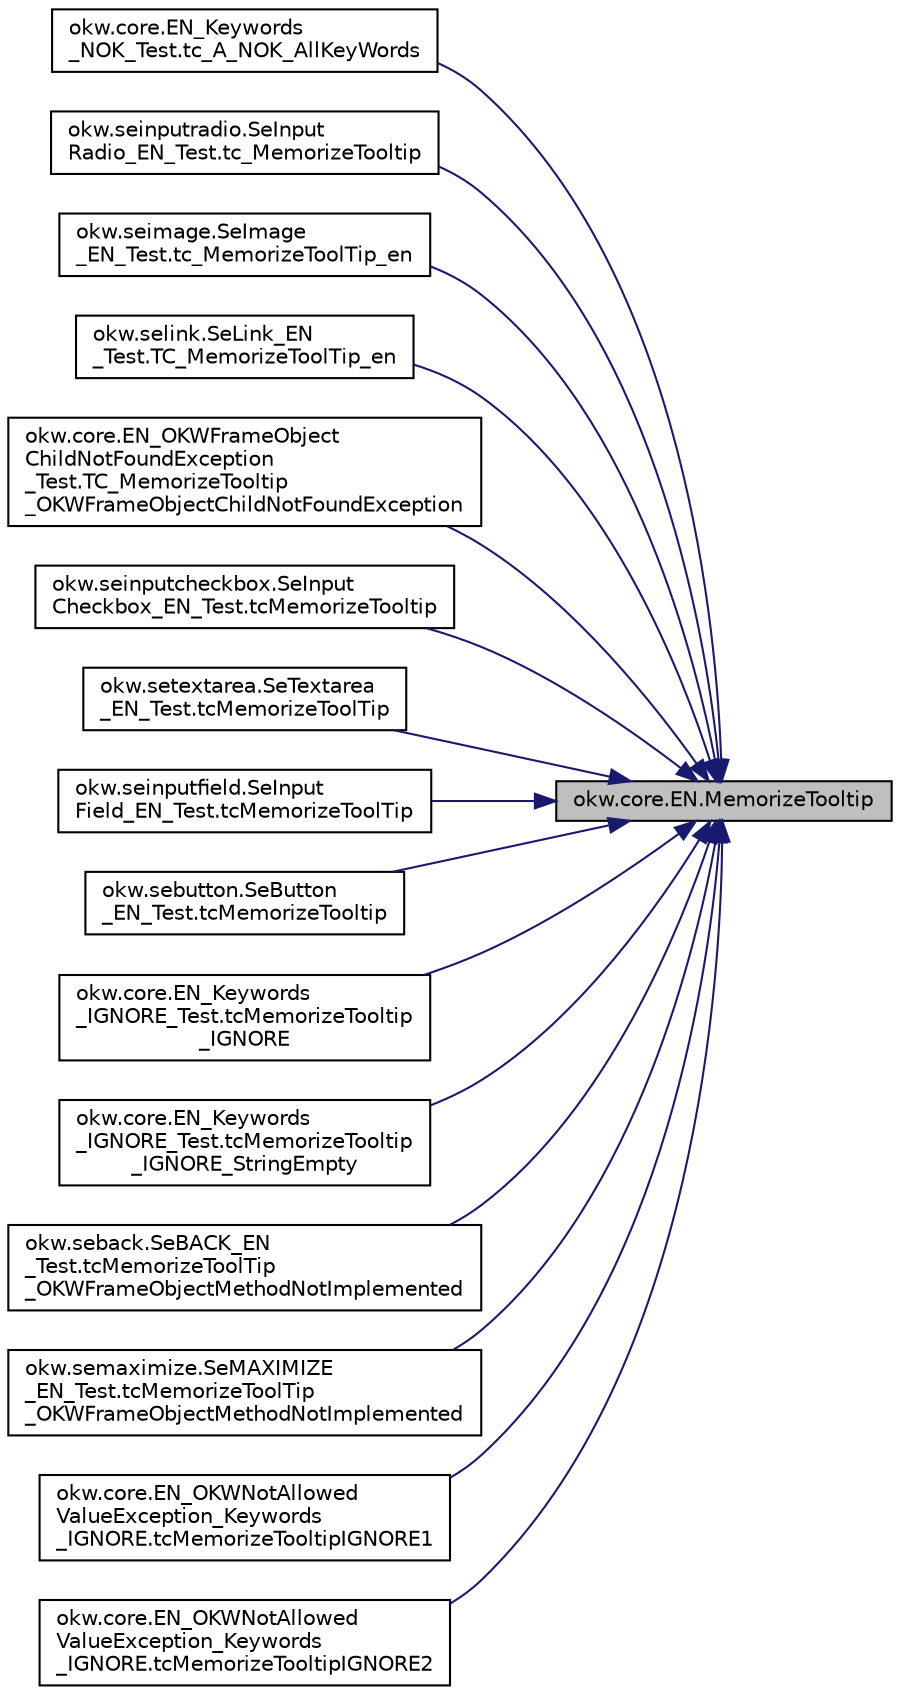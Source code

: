 digraph "okw.core.EN.MemorizeTooltip"
{
 // INTERACTIVE_SVG=YES
 // LATEX_PDF_SIZE
  edge [fontname="Helvetica",fontsize="10",labelfontname="Helvetica",labelfontsize="10"];
  node [fontname="Helvetica",fontsize="10",shape=record];
  rankdir="RL";
  Node1 [label="okw.core.EN.MemorizeTooltip",height=0.2,width=0.4,color="black", fillcolor="grey75", style="filled", fontcolor="black",tooltip="Dokumentiert den Tooltip-Text (Kurzinformation) des gegebenen Objekts."];
  Node1 -> Node2 [dir="back",color="midnightblue",fontsize="10",style="solid",fontname="Helvetica"];
  Node2 [label="okw.core.EN_Keywords\l_NOK_Test.tc_A_NOK_AllKeyWords",height=0.2,width=0.4,color="black", fillcolor="white", style="filled",URL="$classokw_1_1core_1_1_e_n___keywords___n_o_k___test.html#accf1c3d2b1258a59b77ae759a7ee0aeb",tooltip="Prüft methoden aufruf für einen einfachen Click."];
  Node1 -> Node3 [dir="back",color="midnightblue",fontsize="10",style="solid",fontname="Helvetica"];
  Node3 [label="okw.seinputradio.SeInput\lRadio_EN_Test.tc_MemorizeTooltip",height=0.2,width=0.4,color="black", fillcolor="white", style="filled",URL="$classokw_1_1seinputradio_1_1_se_input_radio___e_n___test.html#afb604cf837a1c8796b5bf407afa925dc",tooltip="Test des Schlüsselwortes MemorizeTooltip für den GUI-Adapter SeInputRadio."];
  Node1 -> Node4 [dir="back",color="midnightblue",fontsize="10",style="solid",fontname="Helvetica"];
  Node4 [label="okw.seimage.SeImage\l_EN_Test.tc_MemorizeToolTip_en",height=0.2,width=0.4,color="black", fillcolor="white", style="filled",URL="$classokw_1_1seimage_1_1_se_image___e_n___test.html#ad895a2954f710f5114495a2b8451d209",tooltip="Prüft die Methode MemorizeToolTip."];
  Node1 -> Node5 [dir="back",color="midnightblue",fontsize="10",style="solid",fontname="Helvetica"];
  Node5 [label="okw.selink.SeLink_EN\l_Test.TC_MemorizeToolTip_en",height=0.2,width=0.4,color="black", fillcolor="white", style="filled",URL="$classokw_1_1selink_1_1_se_link___e_n___test.html#a14677639be6ca56d3d86ab44078ba87b",tooltip="Prüft die Methode SeLink.MemorizeToolTip."];
  Node1 -> Node6 [dir="back",color="midnightblue",fontsize="10",style="solid",fontname="Helvetica"];
  Node6 [label="okw.core.EN_OKWFrameObject\lChildNotFoundException\l_Test.TC_MemorizeTooltip\l_OKWFrameObjectChildNotFoundException",height=0.2,width=0.4,color="black", fillcolor="white", style="filled",URL="$classokw_1_1core_1_1_e_n___o_k_w_frame_object_child_not_found_exception___test.html#ac0e58cad73e1bdbebf4c93580fba664a",tooltip="Prüft ob die Ausnahme OKWFrameObjectChildNotFoundException durch okw.core.OK.MemorizeTooltip(String,..."];
  Node1 -> Node7 [dir="back",color="midnightblue",fontsize="10",style="solid",fontname="Helvetica"];
  Node7 [label="okw.seinputcheckbox.SeInput\lCheckbox_EN_Test.tcMemorizeTooltip",height=0.2,width=0.4,color="black", fillcolor="white", style="filled",URL="$classokw_1_1seinputcheckbox_1_1_se_input_checkbox___e_n___test.html#a9e241bb878defd173ffdfb255af8e0b0",tooltip="Speichert ob ein vorhandenes objekt existiert."];
  Node1 -> Node8 [dir="back",color="midnightblue",fontsize="10",style="solid",fontname="Helvetica"];
  Node8 [label="okw.setextarea.SeTextarea\l_EN_Test.tcMemorizeToolTip",height=0.2,width=0.4,color="black", fillcolor="white", style="filled",URL="$classokw_1_1setextarea_1_1_se_textarea___e_n___test.html#aee328988a47951ca07192e6353110378",tooltip="Testet das Schlüsselwort MemorizeToolTip( FN, MemKey ) eines SeInputText Prüfen."];
  Node1 -> Node9 [dir="back",color="midnightblue",fontsize="10",style="solid",fontname="Helvetica"];
  Node9 [label="okw.seinputfield.SeInput\lField_EN_Test.tcMemorizeToolTip",height=0.2,width=0.4,color="black", fillcolor="white", style="filled",URL="$classokw_1_1seinputfield_1_1_se_input_field___e_n___test.html#afb0fedeb9414b26f921bc6d275ccf733",tooltip="Teste das Schlüsselwort MemorizeTooltip( FN, MemKey ) eines SeInputText Prüfen."];
  Node1 -> Node10 [dir="back",color="midnightblue",fontsize="10",style="solid",fontname="Helvetica"];
  Node10 [label="okw.sebutton.SeButton\l_EN_Test.tcMemorizeTooltip",height=0.2,width=0.4,color="black", fillcolor="white", style="filled",URL="$classokw_1_1sebutton_1_1_se_button___e_n___test.html#a1b7d1fcec9c0ebb613c49937dd65b058",tooltip="Test des Schlüsselwortes MemorizeTooltip für den GUI-Adapter SeButton."];
  Node1 -> Node11 [dir="back",color="midnightblue",fontsize="10",style="solid",fontname="Helvetica"];
  Node11 [label="okw.core.EN_Keywords\l_IGNORE_Test.tcMemorizeTooltip\l_IGNORE",height=0.2,width=0.4,color="black", fillcolor="white", style="filled",URL="$classokw_1_1core_1_1_e_n___keywords___i_g_n_o_r_e___test.html#a7facb8d1335211bcf071b3d6259aed66",tooltip=" "];
  Node1 -> Node12 [dir="back",color="midnightblue",fontsize="10",style="solid",fontname="Helvetica"];
  Node12 [label="okw.core.EN_Keywords\l_IGNORE_Test.tcMemorizeTooltip\l_IGNORE_StringEmpty",height=0.2,width=0.4,color="black", fillcolor="white", style="filled",URL="$classokw_1_1core_1_1_e_n___keywords___i_g_n_o_r_e___test.html#afbdb2fb5c779c7b4e28889ca25eefc89",tooltip=" "];
  Node1 -> Node13 [dir="back",color="midnightblue",fontsize="10",style="solid",fontname="Helvetica"];
  Node13 [label="okw.seback.SeBACK_EN\l_Test.tcMemorizeToolTip\l_OKWFrameObjectMethodNotImplemented",height=0.2,width=0.4,color="black", fillcolor="white", style="filled",URL="$classokw_1_1seback_1_1_se_b_a_c_k___e_n___test.html#a01dcc45fcdfca7f88537184fd0446e2d",tooltip="Teste das Schlüsselwort MemorizeTooltip( FN, MemKey ) eines SeBACK Prüfen."];
  Node1 -> Node14 [dir="back",color="midnightblue",fontsize="10",style="solid",fontname="Helvetica"];
  Node14 [label="okw.semaximize.SeMAXIMIZE\l_EN_Test.tcMemorizeToolTip\l_OKWFrameObjectMethodNotImplemented",height=0.2,width=0.4,color="black", fillcolor="white", style="filled",URL="$classokw_1_1semaximize_1_1_se_m_a_x_i_m_i_z_e___e_n___test.html#aebaa4c48a59fffb0ba94097c7560d0f6",tooltip="Teste das Schlüsselwort MemorizeTooltip( FN, MemKey ) eines SeMAXIMIZE Prüfen."];
  Node1 -> Node15 [dir="back",color="midnightblue",fontsize="10",style="solid",fontname="Helvetica"];
  Node15 [label="okw.core.EN_OKWNotAllowed\lValueException_Keywords\l_IGNORE.tcMemorizeTooltipIGNORE1",height=0.2,width=0.4,color="black", fillcolor="white", style="filled",URL="$classokw_1_1core_1_1_e_n___o_k_w_not_allowed_value_exception___keywords___i_g_n_o_r_e.html#a06035280715d3165c7d36bd6cb226724",tooltip="Prüft ob \"${IGNORE} \" die Ausnahme okw.exceptions.OKWNotAllowedValueException auslöst."];
  Node1 -> Node16 [dir="back",color="midnightblue",fontsize="10",style="solid",fontname="Helvetica"];
  Node16 [label="okw.core.EN_OKWNotAllowed\lValueException_Keywords\l_IGNORE.tcMemorizeTooltipIGNORE2",height=0.2,width=0.4,color="black", fillcolor="white", style="filled",URL="$classokw_1_1core_1_1_e_n___o_k_w_not_allowed_value_exception___keywords___i_g_n_o_r_e.html#a302a83a0ef7e26e6cf791fc49ffd5b45",tooltip="Prüft ob \"\"${IGNORE}${TCN}\" die Ausnahme okw.exceptions.OKWNotAllowedValueException auslöst."];
}
